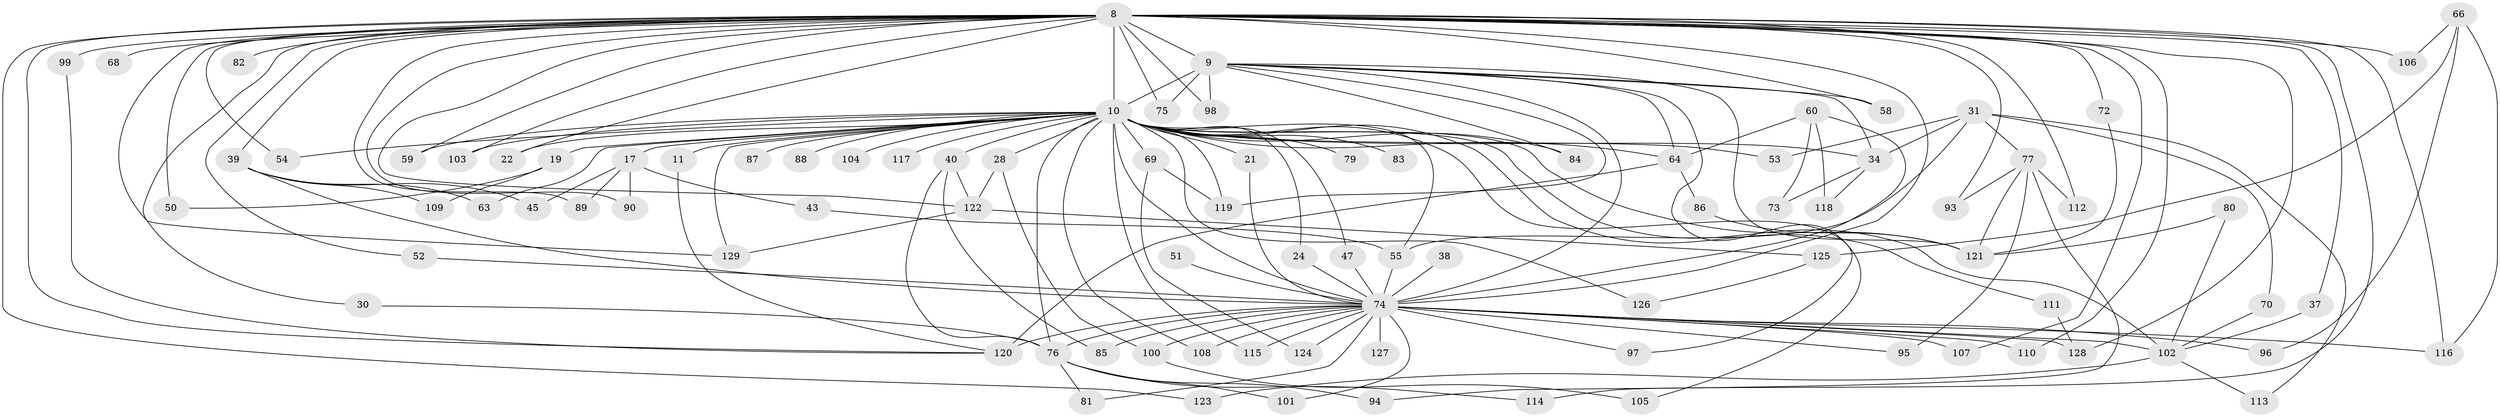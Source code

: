 // original degree distribution, {21: 0.007751937984496124, 31: 0.007751937984496124, 26: 0.007751937984496124, 29: 0.015503875968992248, 23: 0.007751937984496124, 14: 0.015503875968992248, 22: 0.007751937984496124, 27: 0.007751937984496124, 3: 0.16279069767441862, 4: 0.08527131782945736, 5: 0.046511627906976744, 6: 0.031007751937984496, 2: 0.5736434108527132, 7: 0.023255813953488372}
// Generated by graph-tools (version 1.1) at 2025/46/03/04/25 21:46:25]
// undirected, 90 vertices, 166 edges
graph export_dot {
graph [start="1"]
  node [color=gray90,style=filled];
  8 [super="+2"];
  9 [super="+6"];
  10 [super="+5+7"];
  11;
  17 [super="+15"];
  19;
  21 [super="+18"];
  22;
  24;
  28;
  30;
  31;
  34 [super="+13"];
  37;
  38;
  39;
  40 [super="+26"];
  43;
  45;
  47;
  50;
  51;
  52;
  53;
  54;
  55 [super="+20"];
  58;
  59 [super="+49+56"];
  60;
  63;
  64 [super="+14"];
  66;
  68;
  69;
  70;
  72;
  73;
  74 [super="+36+4"];
  75;
  76 [super="+48+32"];
  77 [super="+41"];
  79;
  80;
  81;
  82;
  83;
  84;
  85;
  86;
  87;
  88;
  89;
  90;
  93;
  94;
  95;
  96;
  97;
  98;
  99 [super="+78"];
  100;
  101;
  102 [super="+12+57"];
  103;
  104 [super="+91"];
  105;
  106 [super="+61"];
  107;
  108;
  109;
  110 [super="+44"];
  111;
  112;
  113;
  114;
  115;
  116 [super="+33"];
  117;
  118;
  119 [super="+35+42"];
  120 [super="+16+71"];
  121 [super="+27"];
  122 [super="+65"];
  123;
  124;
  125;
  126;
  127;
  128 [super="+92+46"];
  129 [super="+23"];
  8 -- 9 [weight=4];
  8 -- 10 [weight=8];
  8 -- 37;
  8 -- 68 [weight=2];
  8 -- 72;
  8 -- 75;
  8 -- 82 [weight=2];
  8 -- 89;
  8 -- 90;
  8 -- 98;
  8 -- 99 [weight=2];
  8 -- 103;
  8 -- 107;
  8 -- 110 [weight=2];
  8 -- 114;
  8 -- 106 [weight=3];
  8 -- 128 [weight=3];
  8 -- 22;
  8 -- 93;
  8 -- 30;
  8 -- 39;
  8 -- 112;
  8 -- 50;
  8 -- 52;
  8 -- 116;
  8 -- 54;
  8 -- 58;
  8 -- 123;
  8 -- 129;
  8 -- 74 [weight=5];
  8 -- 59 [weight=2];
  8 -- 120;
  8 -- 122;
  9 -- 10 [weight=8];
  9 -- 75;
  9 -- 97;
  9 -- 98;
  9 -- 84;
  9 -- 121 [weight=2];
  9 -- 58;
  9 -- 119;
  9 -- 34;
  9 -- 64;
  9 -- 74 [weight=4];
  10 -- 11 [weight=2];
  10 -- 19 [weight=2];
  10 -- 21 [weight=2];
  10 -- 24;
  10 -- 28 [weight=2];
  10 -- 40 [weight=3];
  10 -- 55 [weight=2];
  10 -- 76 [weight=3];
  10 -- 83 [weight=2];
  10 -- 84;
  10 -- 88 [weight=2];
  10 -- 111;
  10 -- 117 [weight=2];
  10 -- 126;
  10 -- 69;
  10 -- 79 [weight=2];
  10 -- 87;
  10 -- 103;
  10 -- 108;
  10 -- 17 [weight=3];
  10 -- 74 [weight=9];
  10 -- 22;
  10 -- 119 [weight=3];
  10 -- 121;
  10 -- 34 [weight=2];
  10 -- 104 [weight=3];
  10 -- 105;
  10 -- 47;
  10 -- 115;
  10 -- 53;
  10 -- 54;
  10 -- 63;
  10 -- 102 [weight=2];
  10 -- 129;
  10 -- 64;
  10 -- 59 [weight=2];
  11 -- 120;
  17 -- 90;
  17 -- 89;
  17 -- 43;
  17 -- 45;
  19 -- 50;
  19 -- 109;
  21 -- 74;
  24 -- 74;
  28 -- 100;
  28 -- 122;
  30 -- 76;
  31 -- 53;
  31 -- 70;
  31 -- 77 [weight=2];
  31 -- 113;
  31 -- 34;
  31 -- 55;
  34 -- 73;
  34 -- 118;
  37 -- 102;
  38 -- 74 [weight=2];
  39 -- 45;
  39 -- 63;
  39 -- 109;
  39 -- 74;
  40 -- 85;
  40 -- 122;
  40 -- 76;
  43 -- 55;
  47 -- 74;
  51 -- 74 [weight=2];
  52 -- 74;
  55 -- 74;
  60 -- 64;
  60 -- 73;
  60 -- 118;
  60 -- 74 [weight=2];
  64 -- 86;
  64 -- 120;
  66 -- 96;
  66 -- 125;
  66 -- 116;
  66 -- 106;
  69 -- 124;
  69 -- 119;
  70 -- 102;
  72 -- 121;
  74 -- 128;
  74 -- 81;
  74 -- 85;
  74 -- 95;
  74 -- 96;
  74 -- 97;
  74 -- 100;
  74 -- 101;
  74 -- 102 [weight=3];
  74 -- 107;
  74 -- 108;
  74 -- 110;
  74 -- 115;
  74 -- 116 [weight=2];
  74 -- 120 [weight=3];
  74 -- 124;
  74 -- 127 [weight=2];
  74 -- 76;
  76 -- 81;
  76 -- 101;
  76 -- 94;
  76 -- 114;
  77 -- 95;
  77 -- 112;
  77 -- 93;
  77 -- 94;
  77 -- 121;
  80 -- 121;
  80 -- 102;
  86 -- 121;
  99 -- 120;
  100 -- 105;
  102 -- 123;
  102 -- 113;
  111 -- 128;
  122 -- 125;
  122 -- 129;
  125 -- 126;
}
